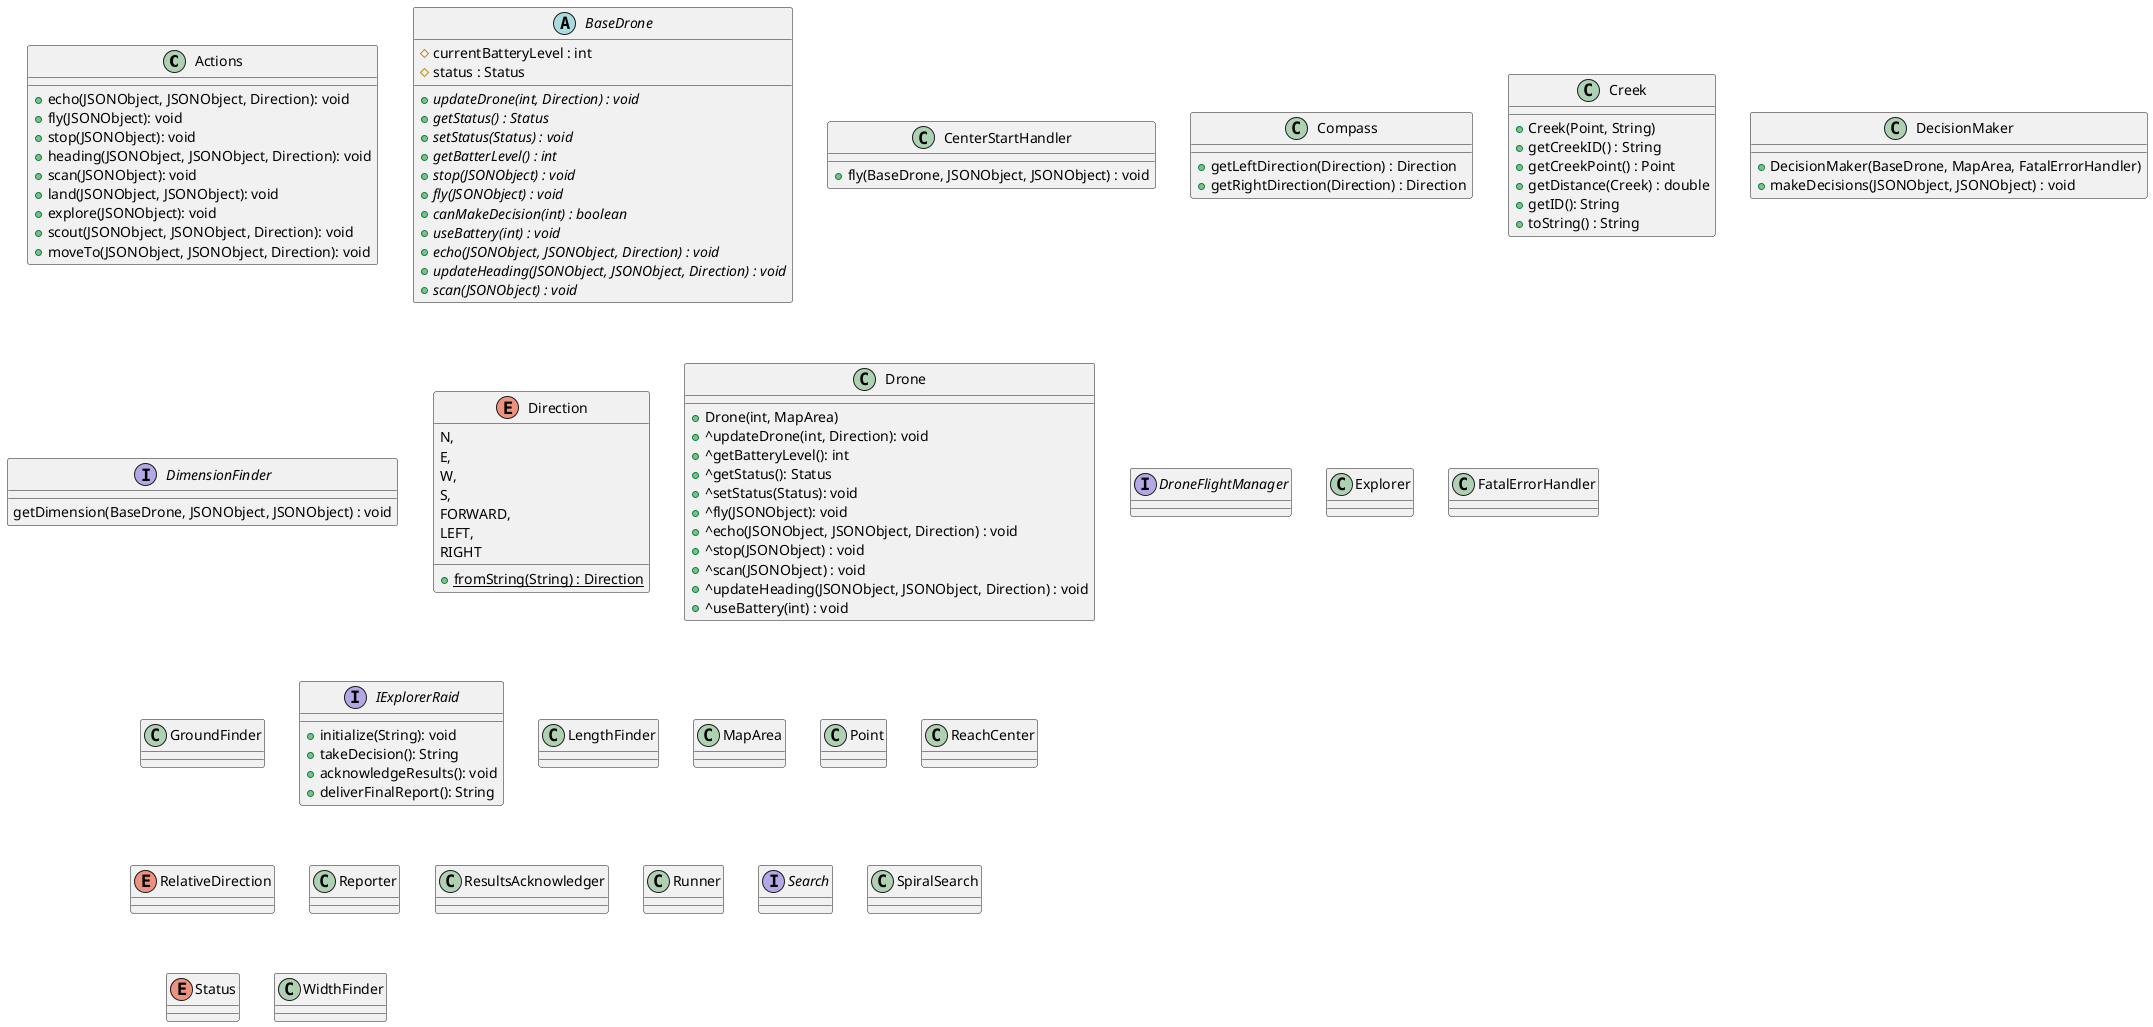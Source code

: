 @startuml "Class Diagram"
class Actions {
    + echo(JSONObject, JSONObject, Direction): void
    + fly(JSONObject): void
    + stop(JSONObject): void
    + heading(JSONObject, JSONObject, Direction): void
    + scan(JSONObject): void
    + land(JSONObject, JSONObject): void
    + explore(JSONObject): void
    + scout(JSONObject, JSONObject, Direction): void
    + moveTo(JSONObject, JSONObject, Direction): void
}
abstract class BaseDrone {
    # currentBatteryLevel : int
    # status : Status
    + {abstract} updateDrone(int, Direction) : void
    + {abstract} getStatus() : Status
    + {abstract} setStatus(Status) : void
    + {abstract} getBatterLevel() : int
    + {abstract} stop(JSONObject) : void
    + {abstract} fly(JSONObject) : void
    + {abstract} canMakeDecision(int) : boolean
    + {abstract} useBattery(int) : void
    + {abstract} echo(JSONObject, JSONObject, Direction) : void
    + {abstract} updateHeading(JSONObject, JSONObject, Direction) : void
    + {abstract} scan(JSONObject) : void
}
class CenterStartHandler {
    + fly(BaseDrone, JSONObject, JSONObject) : void
}
class Compass {
    + getLeftDirection(Direction) : Direction
    + getRightDirection(Direction) : Direction
}
class Creek {
    + Creek(Point, String)
    + getCreekID() : String
    + getCreekPoint() : Point
    + getDistance(Creek) : double
    + getID(): String
    + toString() : String
}
class DecisionMaker {
    + DecisionMaker(BaseDrone, MapArea, FatalErrorHandler)
    + makeDecisions(JSONObject, JSONObject) : void
}
interface DimensionFinder {
    getDimension(BaseDrone, JSONObject, JSONObject) : void
}
enum Direction {
    N,
    E,
    W,
    S,
    FORWARD,
    LEFT,
    RIGHT
    + {static} fromString(String) : Direction
}
class Drone {
    + Drone(int, MapArea)
    + ^updateDrone(int, Direction): void
    + ^getBatteryLevel(): int
    + ^getStatus(): Status
    + ^setStatus(Status): void
    + ^fly(JSONObject): void
    + ^echo(JSONObject, JSONObject, Direction) : void
    + ^stop(JSONObject) : void
    + ^scan(JSONObject) : void
    + ^updateHeading(JSONObject, JSONObject, Direction) : void
    + ^useBattery(int) : void
}
interface DroneFlightManager
class Explorer
class FatalErrorHandler
class GroundFinder
interface IExplorerRaid {
    + initialize(String): void
    + takeDecision(): String
    + acknowledgeResults(): void
    + deliverFinalReport(): String
}
class LengthFinder
class MapArea
class Point
class ReachCenter
enum RelativeDirection
class Reporter
class ResultsAcknowledger
class Runner
interface Search
class SpiralSearch
enum Status
class WidthFinder
@enduml